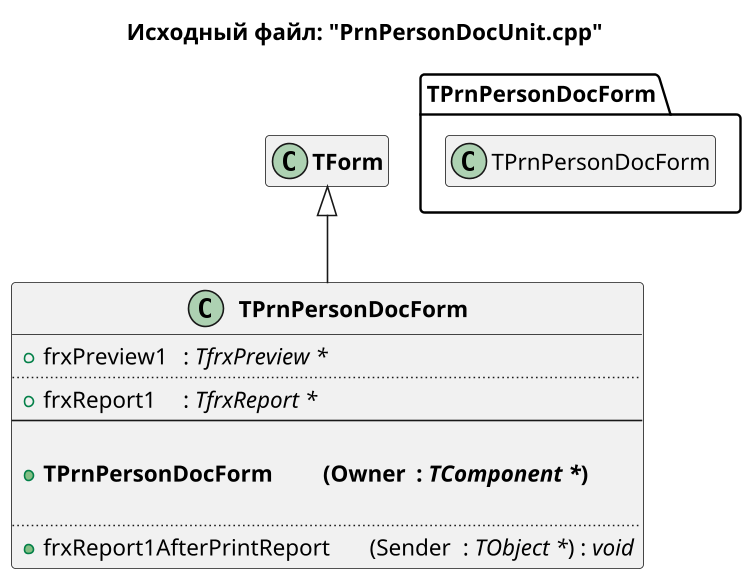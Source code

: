 @startuml PrnPersonDocUnit.cpp

title Исходный файл: "PrnPersonDocUnit.cpp"

scale 750 width

"<b>TPrnPersonDocForm</b>" -up-|> "<b>TForm</b>"

hide "<b>TForm</b>" members

class "<b>TPrnPersonDocForm</b>"
{
    + frxPreview1 \t: <i>TfrxPreview *</i>
    ..
    + frxReport1 \t: <i>TfrxReport *</i>
    --
    
    + <b>TPrnPersonDocForm \t(Owner \t: <i>TComponent *</i>)</b>

    ..
    + frxReport1AfterPrintReport \t(Sender \t: <i>TObject *</i>) : <i>void</i>
}


package TPrnPersonDocForm <<Folder>>
{
    class TPrnPersonDocForm
    hide  TPrnPersonDocForm members
}


' note right of "<b>TPrnPersonDocForm</b>"::Save_Priv
' сохранение привелегий (сирота, Чаэс, инвалид)
' end note

@enduml